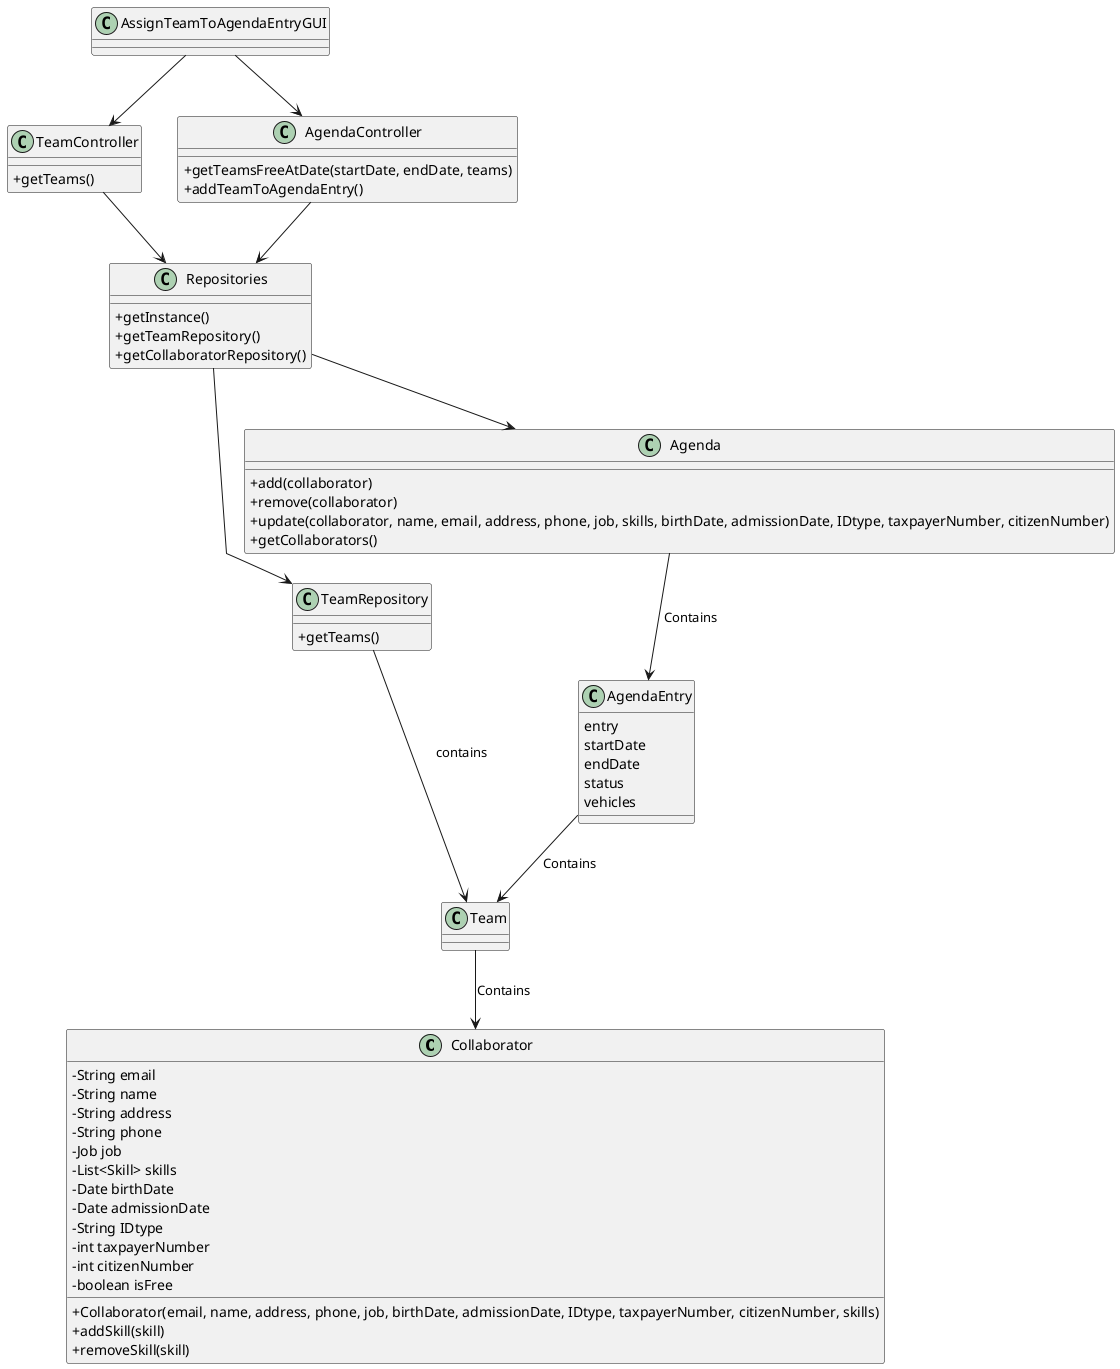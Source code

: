 @startuml
'skinparam monochrome true
skinparam packageStyle rectangle
skinparam shadowing false
skinparam linetype polyline
'skinparam linetype orto

skinparam classAttributeIconSize 0

'left to right direction



class Collaborator {
    - String email
    - String name
    - String address
    - String phone
    - Job job
    - List<Skill> skills
    - Date birthDate
    - Date admissionDate
    - String IDtype
    - int taxpayerNumber
    - int citizenNumber
    - boolean isFree

    + Collaborator(email, name, address, phone, job, birthDate, admissionDate, IDtype, taxpayerNumber, citizenNumber, skills)
    + addSkill(skill)
    + removeSkill(skill)
}


class AssignTeamToAgendaEntryGUI {
}

class TeamRepository {
    + getTeams()
}

class Agenda {
    + add(collaborator)
    + remove(collaborator)
    + update(collaborator, name, email, address, phone, job, skills, birthDate, admissionDate, IDtype, taxpayerNumber, citizenNumber)
    + getCollaborators()
}

class Repositories {
    + getInstance()
    + getTeamRepository()
    + getCollaboratorRepository()
}

class AgendaEntry{
    entry
    startDate
    endDate
    status
    vehicles
}

class TeamController{
    + getTeams()
}

class AgendaController{
    + getTeamsFreeAtDate(startDate, endDate, teams)
    + addTeamToAgendaEntry()
}

AssignTeamToAgendaEntryGUI --> TeamController
AssignTeamToAgendaEntryGUI --> AgendaController
AgendaController --> Repositories
TeamController --> Repositories
Repositories --> TeamRepository
Repositories --> Agenda
TeamRepository --> Team: contains
Team --> Collaborator : Contains
Agenda --> AgendaEntry : Contains
AgendaEntry --> Team : Contains
@enduml
